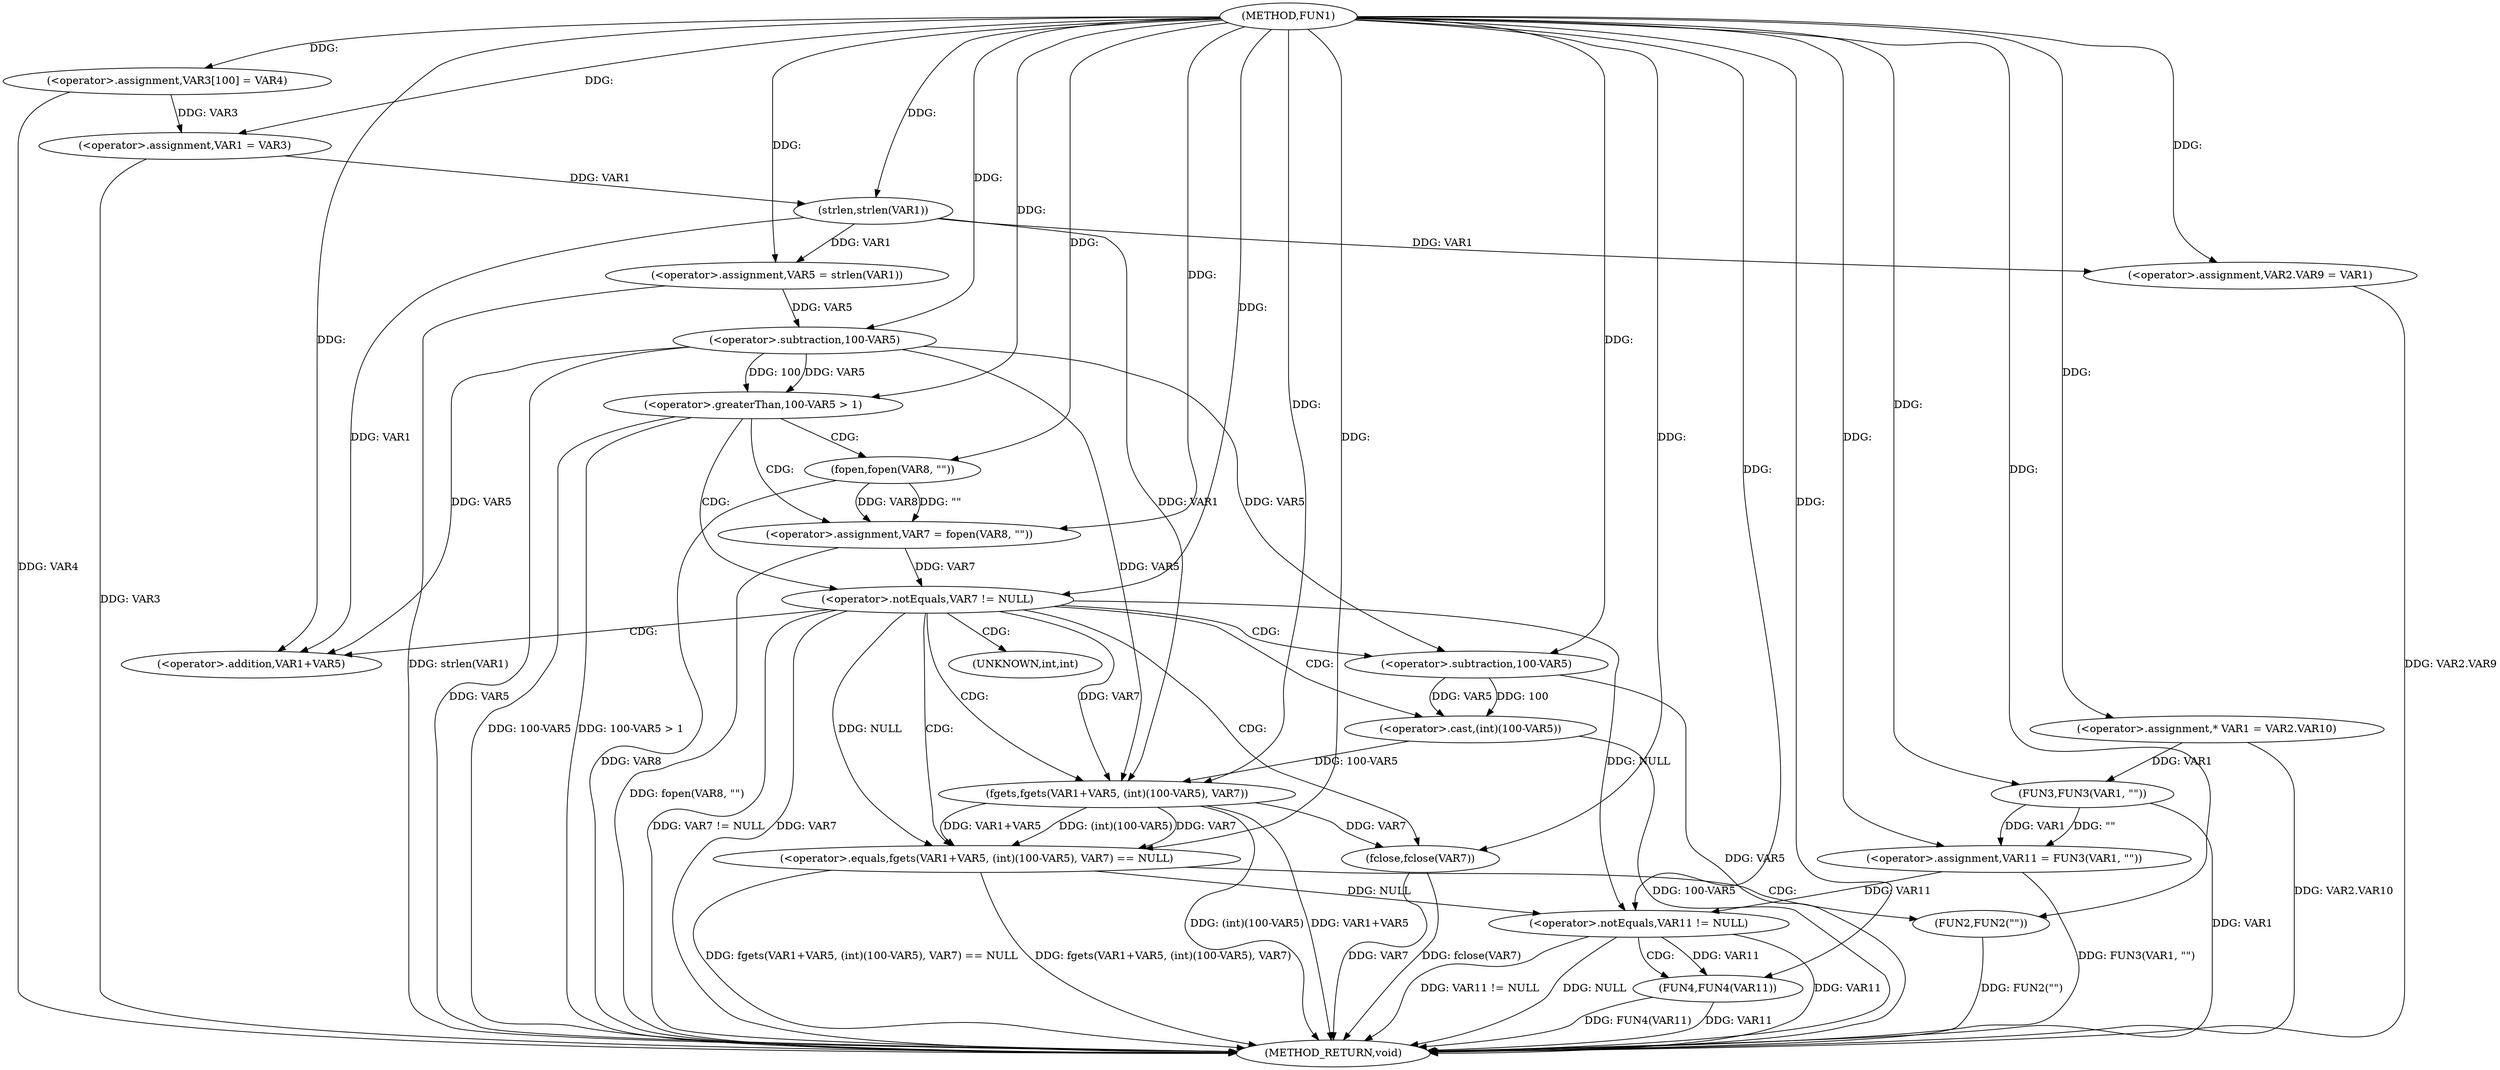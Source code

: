 digraph FUN1 {  
"1000100" [label = "(METHOD,FUN1)" ]
"1000179" [label = "(METHOD_RETURN,void)" ]
"1000105" [label = "(<operator>.assignment,VAR3[100] = VAR4)" ]
"1000108" [label = "(<operator>.assignment,VAR1 = VAR3)" ]
"1000113" [label = "(<operator>.assignment,VAR5 = strlen(VAR1))" ]
"1000115" [label = "(strlen,strlen(VAR1))" ]
"1000119" [label = "(<operator>.greaterThan,100-VAR5 > 1)" ]
"1000120" [label = "(<operator>.subtraction,100-VAR5)" ]
"1000125" [label = "(<operator>.assignment,VAR7 = fopen(VAR8, \"\"))" ]
"1000127" [label = "(fopen,fopen(VAR8, \"\"))" ]
"1000131" [label = "(<operator>.notEquals,VAR7 != NULL)" ]
"1000136" [label = "(<operator>.equals,fgets(VAR1+VAR5, (int)(100-VAR5), VAR7) == NULL)" ]
"1000137" [label = "(fgets,fgets(VAR1+VAR5, (int)(100-VAR5), VAR7))" ]
"1000138" [label = "(<operator>.addition,VAR1+VAR5)" ]
"1000141" [label = "(<operator>.cast,(int)(100-VAR5))" ]
"1000143" [label = "(<operator>.subtraction,100-VAR5)" ]
"1000149" [label = "(FUN2,FUN2(\"\"))" ]
"1000151" [label = "(fclose,fclose(VAR7))" ]
"1000153" [label = "(<operator>.assignment,VAR2.VAR9 = VAR1)" ]
"1000160" [label = "(<operator>.assignment,* VAR1 = VAR2.VAR10)" ]
"1000167" [label = "(<operator>.assignment,VAR11 = FUN3(VAR1, \"\"))" ]
"1000169" [label = "(FUN3,FUN3(VAR1, \"\"))" ]
"1000173" [label = "(<operator>.notEquals,VAR11 != NULL)" ]
"1000177" [label = "(FUN4,FUN4(VAR11))" ]
"1000142" [label = "(UNKNOWN,int,int)" ]
  "1000177" -> "1000179"  [ label = "DDG: VAR11"] 
  "1000167" -> "1000179"  [ label = "DDG: FUN3(VAR1, \"\")"] 
  "1000151" -> "1000179"  [ label = "DDG: VAR7"] 
  "1000113" -> "1000179"  [ label = "DDG: strlen(VAR1)"] 
  "1000149" -> "1000179"  [ label = "DDG: FUN2(\"\")"] 
  "1000153" -> "1000179"  [ label = "DDG: VAR2.VAR9"] 
  "1000119" -> "1000179"  [ label = "DDG: 100-VAR5 > 1"] 
  "1000160" -> "1000179"  [ label = "DDG: VAR2.VAR10"] 
  "1000131" -> "1000179"  [ label = "DDG: VAR7 != NULL"] 
  "1000105" -> "1000179"  [ label = "DDG: VAR4"] 
  "1000151" -> "1000179"  [ label = "DDG: fclose(VAR7)"] 
  "1000131" -> "1000179"  [ label = "DDG: VAR7"] 
  "1000137" -> "1000179"  [ label = "DDG: (int)(100-VAR5)"] 
  "1000125" -> "1000179"  [ label = "DDG: fopen(VAR8, \"\")"] 
  "1000108" -> "1000179"  [ label = "DDG: VAR3"] 
  "1000119" -> "1000179"  [ label = "DDG: 100-VAR5"] 
  "1000173" -> "1000179"  [ label = "DDG: VAR11 != NULL"] 
  "1000141" -> "1000179"  [ label = "DDG: 100-VAR5"] 
  "1000136" -> "1000179"  [ label = "DDG: fgets(VAR1+VAR5, (int)(100-VAR5), VAR7) == NULL"] 
  "1000120" -> "1000179"  [ label = "DDG: VAR5"] 
  "1000143" -> "1000179"  [ label = "DDG: VAR5"] 
  "1000177" -> "1000179"  [ label = "DDG: FUN4(VAR11)"] 
  "1000169" -> "1000179"  [ label = "DDG: VAR1"] 
  "1000127" -> "1000179"  [ label = "DDG: VAR8"] 
  "1000137" -> "1000179"  [ label = "DDG: VAR1+VAR5"] 
  "1000173" -> "1000179"  [ label = "DDG: VAR11"] 
  "1000136" -> "1000179"  [ label = "DDG: fgets(VAR1+VAR5, (int)(100-VAR5), VAR7)"] 
  "1000173" -> "1000179"  [ label = "DDG: NULL"] 
  "1000100" -> "1000105"  [ label = "DDG: "] 
  "1000105" -> "1000108"  [ label = "DDG: VAR3"] 
  "1000100" -> "1000108"  [ label = "DDG: "] 
  "1000115" -> "1000113"  [ label = "DDG: VAR1"] 
  "1000100" -> "1000113"  [ label = "DDG: "] 
  "1000108" -> "1000115"  [ label = "DDG: VAR1"] 
  "1000100" -> "1000115"  [ label = "DDG: "] 
  "1000120" -> "1000119"  [ label = "DDG: 100"] 
  "1000120" -> "1000119"  [ label = "DDG: VAR5"] 
  "1000100" -> "1000120"  [ label = "DDG: "] 
  "1000113" -> "1000120"  [ label = "DDG: VAR5"] 
  "1000100" -> "1000119"  [ label = "DDG: "] 
  "1000127" -> "1000125"  [ label = "DDG: VAR8"] 
  "1000127" -> "1000125"  [ label = "DDG: \"\""] 
  "1000100" -> "1000125"  [ label = "DDG: "] 
  "1000100" -> "1000127"  [ label = "DDG: "] 
  "1000125" -> "1000131"  [ label = "DDG: VAR7"] 
  "1000100" -> "1000131"  [ label = "DDG: "] 
  "1000137" -> "1000136"  [ label = "DDG: VAR1+VAR5"] 
  "1000137" -> "1000136"  [ label = "DDG: (int)(100-VAR5)"] 
  "1000137" -> "1000136"  [ label = "DDG: VAR7"] 
  "1000115" -> "1000137"  [ label = "DDG: VAR1"] 
  "1000100" -> "1000137"  [ label = "DDG: "] 
  "1000120" -> "1000137"  [ label = "DDG: VAR5"] 
  "1000115" -> "1000138"  [ label = "DDG: VAR1"] 
  "1000100" -> "1000138"  [ label = "DDG: "] 
  "1000120" -> "1000138"  [ label = "DDG: VAR5"] 
  "1000141" -> "1000137"  [ label = "DDG: 100-VAR5"] 
  "1000143" -> "1000141"  [ label = "DDG: 100"] 
  "1000143" -> "1000141"  [ label = "DDG: VAR5"] 
  "1000100" -> "1000143"  [ label = "DDG: "] 
  "1000120" -> "1000143"  [ label = "DDG: VAR5"] 
  "1000131" -> "1000137"  [ label = "DDG: VAR7"] 
  "1000131" -> "1000136"  [ label = "DDG: NULL"] 
  "1000100" -> "1000136"  [ label = "DDG: "] 
  "1000100" -> "1000149"  [ label = "DDG: "] 
  "1000137" -> "1000151"  [ label = "DDG: VAR7"] 
  "1000100" -> "1000151"  [ label = "DDG: "] 
  "1000115" -> "1000153"  [ label = "DDG: VAR1"] 
  "1000100" -> "1000153"  [ label = "DDG: "] 
  "1000100" -> "1000160"  [ label = "DDG: "] 
  "1000169" -> "1000167"  [ label = "DDG: VAR1"] 
  "1000169" -> "1000167"  [ label = "DDG: \"\""] 
  "1000100" -> "1000167"  [ label = "DDG: "] 
  "1000160" -> "1000169"  [ label = "DDG: VAR1"] 
  "1000100" -> "1000169"  [ label = "DDG: "] 
  "1000167" -> "1000173"  [ label = "DDG: VAR11"] 
  "1000100" -> "1000173"  [ label = "DDG: "] 
  "1000131" -> "1000173"  [ label = "DDG: NULL"] 
  "1000136" -> "1000173"  [ label = "DDG: NULL"] 
  "1000173" -> "1000177"  [ label = "DDG: VAR11"] 
  "1000100" -> "1000177"  [ label = "DDG: "] 
  "1000119" -> "1000125"  [ label = "CDG: "] 
  "1000119" -> "1000131"  [ label = "CDG: "] 
  "1000119" -> "1000127"  [ label = "CDG: "] 
  "1000131" -> "1000143"  [ label = "CDG: "] 
  "1000131" -> "1000142"  [ label = "CDG: "] 
  "1000131" -> "1000137"  [ label = "CDG: "] 
  "1000131" -> "1000141"  [ label = "CDG: "] 
  "1000131" -> "1000151"  [ label = "CDG: "] 
  "1000131" -> "1000136"  [ label = "CDG: "] 
  "1000131" -> "1000138"  [ label = "CDG: "] 
  "1000136" -> "1000149"  [ label = "CDG: "] 
  "1000173" -> "1000177"  [ label = "CDG: "] 
}

